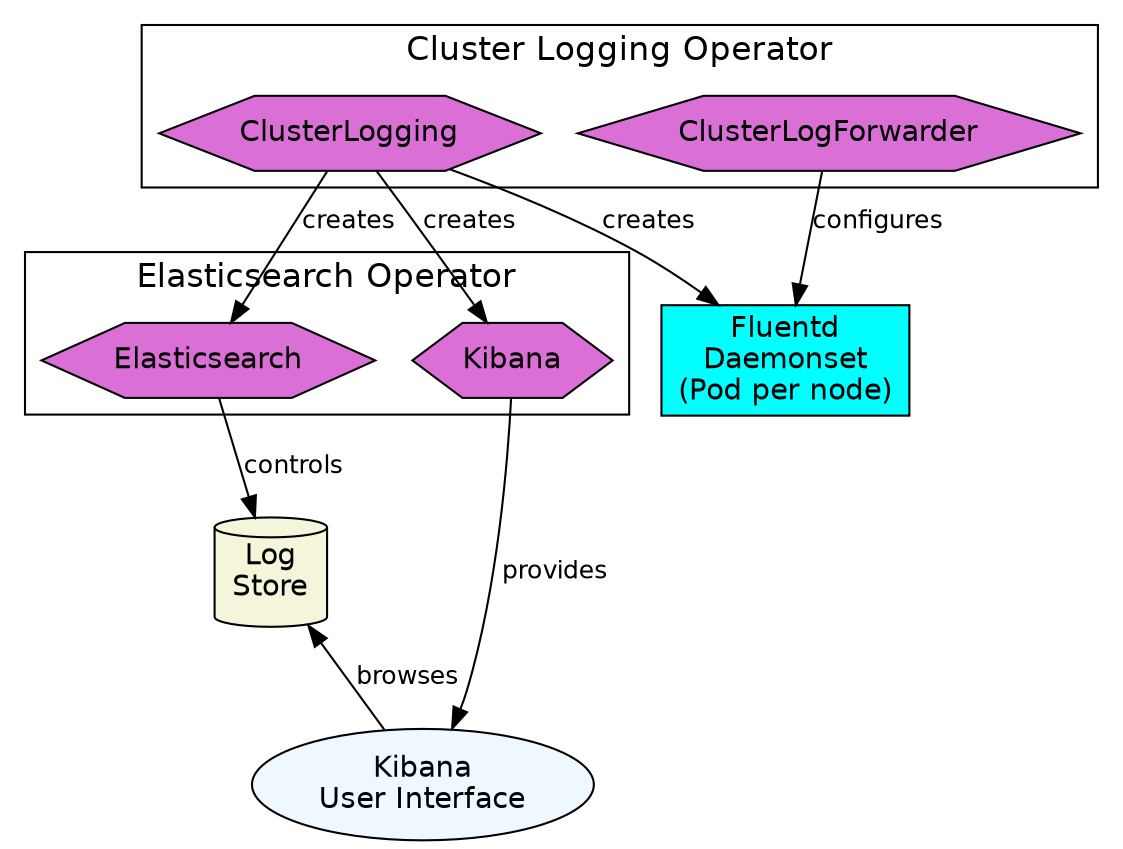 // Note: prefix "cluster_" is part of the grapviz language, it indicates a boxed
// group of nodes. All other uses of "cluster" refer to an openshift cluster.
digraph {
  rankdir=TD

  graph [fontname="helvetica" fontsize=16]
  node [fontname="helvetica" fontsize=14 style=filled]
  edge [fontname="helvetica" fontsize=12]

  // APIs
  node [shape=hexagon fillcolor=orchid]
  cl[label=ClusterLogging]
  clf[label=ClusterLogForwarder]
  es[label=Elasticsearch]
  kb[label=Kibana]

  // Containers
  node [shape=box fillcolor=cyan]
  fd[label="Fluentd\nDaemonset\n(Pod per node)"]

  // Stores
  node [shape=cylinder fillcolor=beige]
  store[label="Log\nStore"]

  { rank=max ui[shape=oval label="Kibana\nUser Interface" fillcolor=aliceblue] }

  // Layout
  subgraph cluster_clo{
    label="Cluster Logging Operator"
    cl clf
  }

  subgraph cluster_elo {
    label="Elasticsearch Operator"
    es kb
  }

  clf -> fd [label=configures]
  cl -> { es kb fd }[label=creates]
  es->store[label="controls"]
  kb->ui[label="provides"]
  ui->store[label=browses]
}
